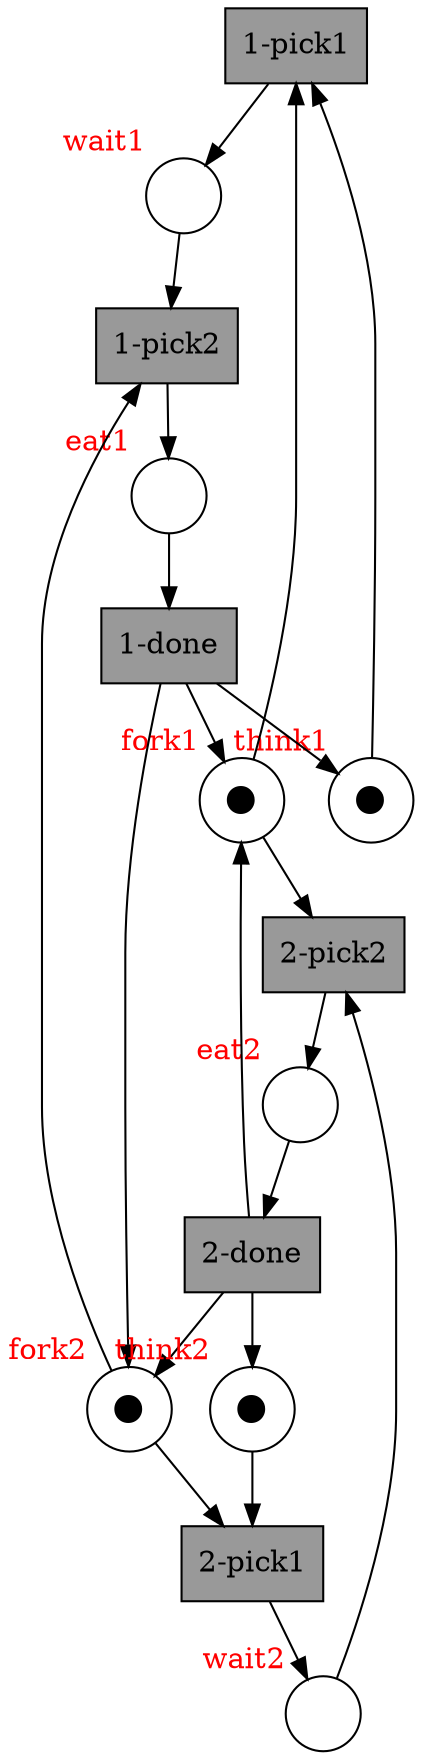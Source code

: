 digraph test {
  t1 -> p3;
  t2 -> p4;
  t3 -> p1;
  t3 -> p5;
  t3 -> p2;
  t4 -> p7;
  t5 -> p8;
  t6 -> p5;
  t6 -> p1;
  t6 -> p6;
  p2 -> t1;
  p1 -> t1;
  p3 -> t2;
  p5 -> t2;
  p4 -> t3;
  p6 -> t4;
  p5 -> t4;
  p7 -> t5;
  p1 -> t5;
  p8 -> t6;
  p1 [label=⬤ xlabel= <<FONT COLOR="red">fork1</FONT>> shape=circle ];
  p2 [label=⬤ xlabel= <<FONT COLOR="red">think1</FONT>> shape=circle ];
  p3 [label="" xlabel= <<FONT COLOR="red">wait1</FONT>> shape=circle ];
  p4 [label="" xlabel= <<FONT COLOR="red">eat1</FONT>> shape=circle ];
  p5 [label=⬤ xlabel= <<FONT COLOR="red">fork2</FONT>> shape=circle ];
  p6 [label=⬤ xlabel= <<FONT COLOR="red">think2</FONT>> shape=circle ];
  p7 [label="" xlabel= <<FONT COLOR="red">wait2</FONT>> shape=circle ];
  p8 [label="" xlabel= <<FONT COLOR="red">eat2</FONT>> shape=circle ];
  t1 [fillcolor=gray60 label="1-pick1" shape=box style=filled];
  t2 [fillcolor=gray60 label="1-pick2" shape=box style=filled];
  t3 [fillcolor=gray60 label="1-done" shape=box style=filled];
  t4 [fillcolor=gray60 label="2-pick1" shape=box style=filled];
  t5 [fillcolor=gray60 label="2-pick2" shape=box style=filled];
  t6 [fillcolor=gray60 label="2-done" shape=box style=filled];
}